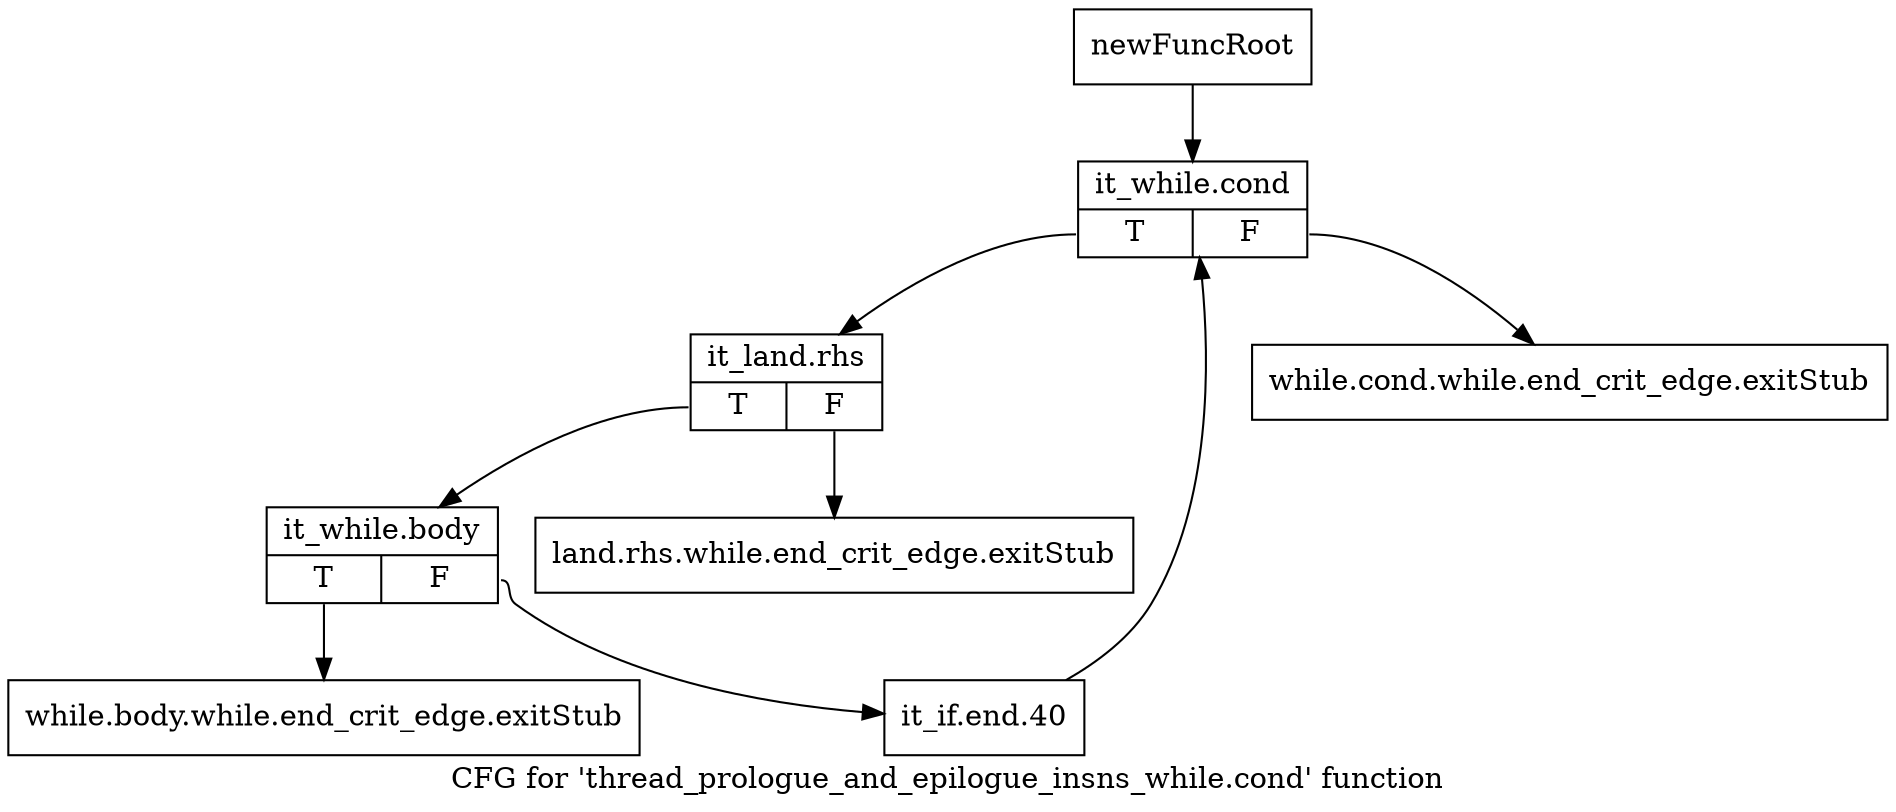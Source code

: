 digraph "CFG for 'thread_prologue_and_epilogue_insns_while.cond' function" {
	label="CFG for 'thread_prologue_and_epilogue_insns_while.cond' function";

	Node0xb067a30 [shape=record,label="{newFuncRoot}"];
	Node0xb067a30 -> Node0xb067ef0;
	Node0xb067e00 [shape=record,label="{while.cond.while.end_crit_edge.exitStub}"];
	Node0xb067e50 [shape=record,label="{land.rhs.while.end_crit_edge.exitStub}"];
	Node0xb067ea0 [shape=record,label="{while.body.while.end_crit_edge.exitStub}"];
	Node0xb067ef0 [shape=record,label="{it_while.cond|{<s0>T|<s1>F}}"];
	Node0xb067ef0:s0 -> Node0xb067f40;
	Node0xb067ef0:s1 -> Node0xb067e00;
	Node0xb067f40 [shape=record,label="{it_land.rhs|{<s0>T|<s1>F}}"];
	Node0xb067f40:s0 -> Node0xb067f90;
	Node0xb067f40:s1 -> Node0xb067e50;
	Node0xb067f90 [shape=record,label="{it_while.body|{<s0>T|<s1>F}}"];
	Node0xb067f90:s0 -> Node0xb067ea0;
	Node0xb067f90:s1 -> Node0xb067fe0;
	Node0xb067fe0 [shape=record,label="{it_if.end.40}"];
	Node0xb067fe0 -> Node0xb067ef0;
}
